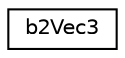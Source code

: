 digraph "Graphical Class Hierarchy"
{
 // LATEX_PDF_SIZE
  edge [fontname="Helvetica",fontsize="10",labelfontname="Helvetica",labelfontsize="10"];
  node [fontname="Helvetica",fontsize="10",shape=record];
  rankdir="LR";
  Node0 [label="b2Vec3",height=0.2,width=0.4,color="black", fillcolor="white", style="filled",URL="$structb2Vec3.html",tooltip="A 2D column vector with 3 elements."];
}
